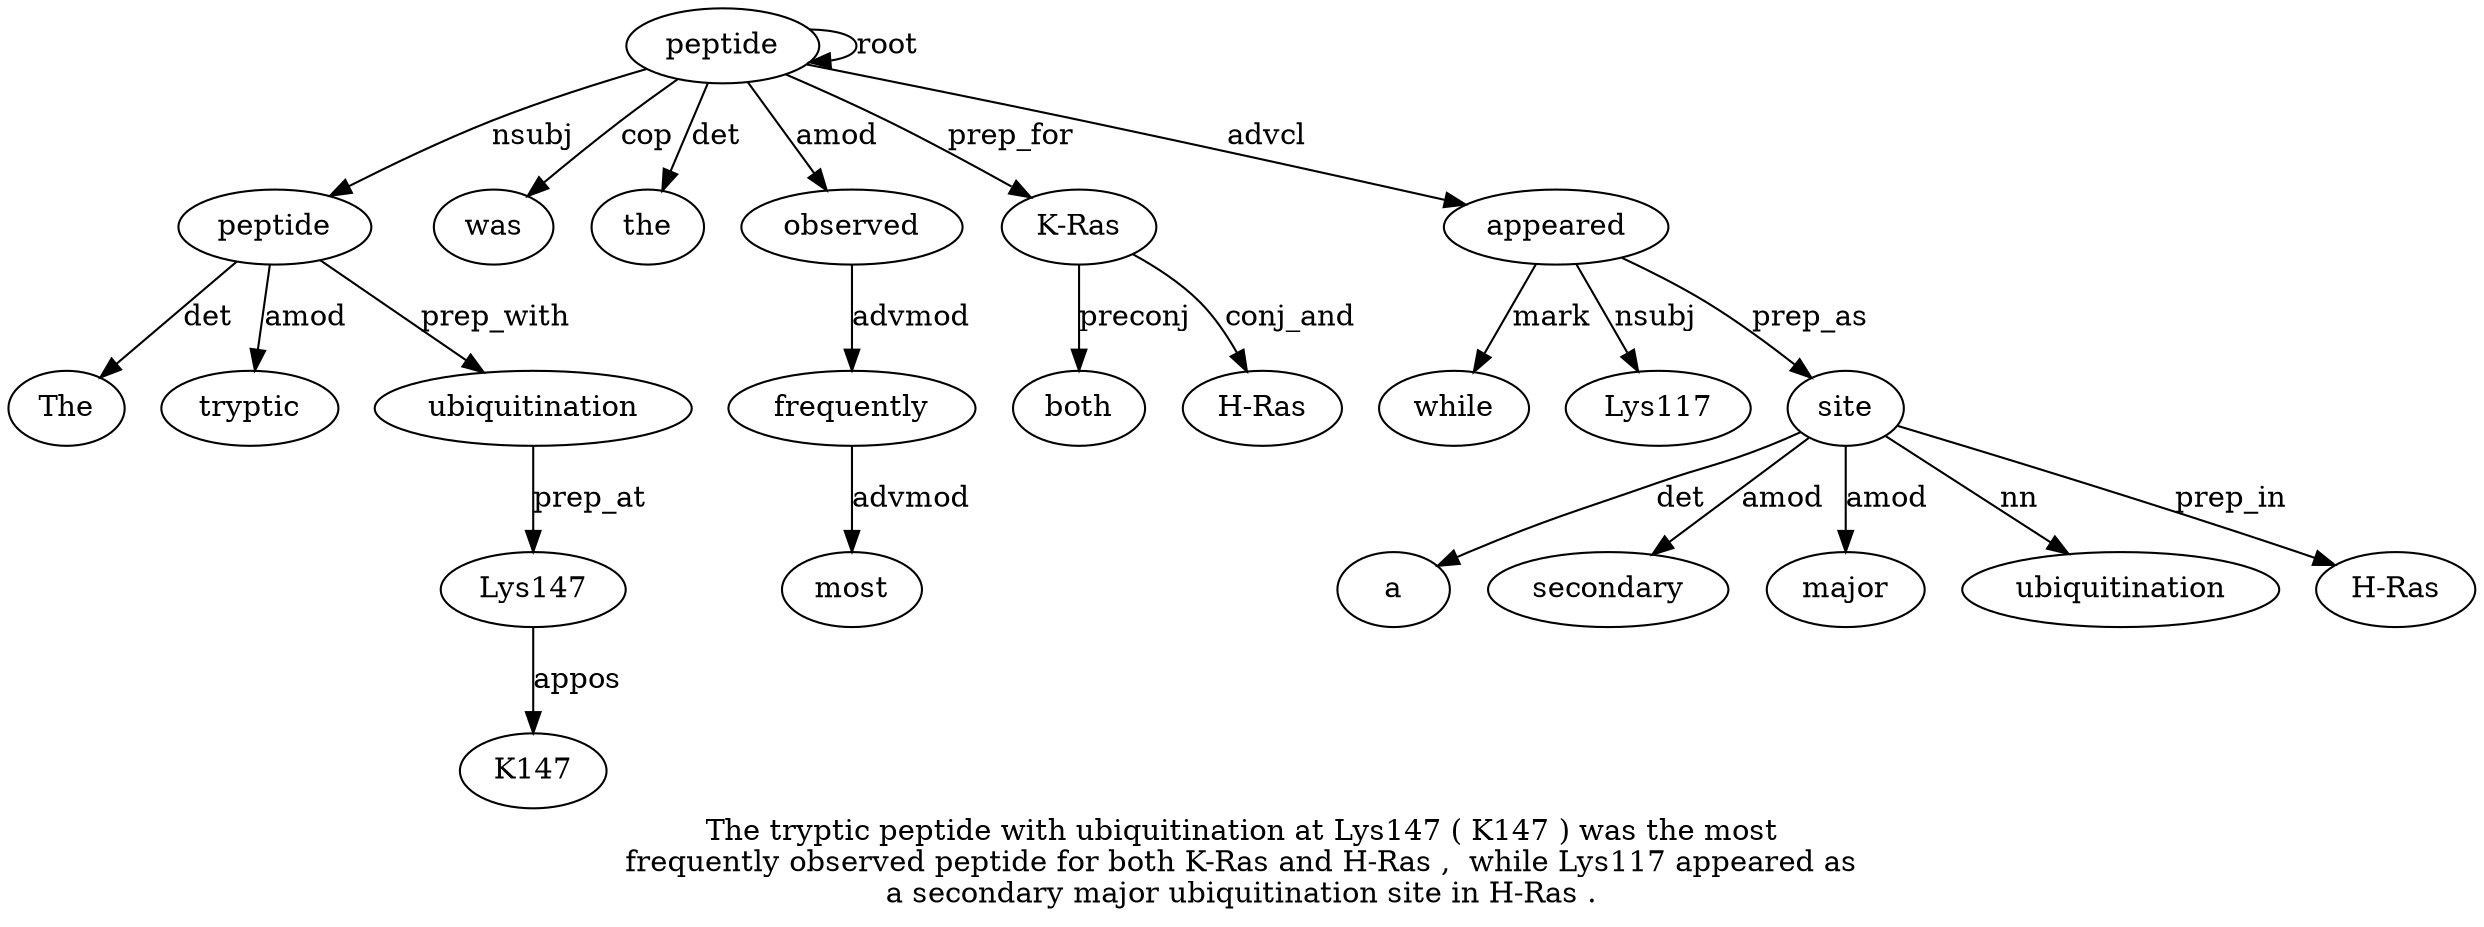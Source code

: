 digraph "The tryptic peptide with ubiquitination at Lys147 ( K147 ) was the most frequently observed peptide for both K-Ras and H-Ras ,  while Lys117 appeared as a secondary major ubiquitination site in H-Ras ." {
label="The tryptic peptide with ubiquitination at Lys147 ( K147 ) was the most
frequently observed peptide for both K-Ras and H-Ras ,  while Lys117 appeared as
a secondary major ubiquitination site in H-Ras .";
peptide3 [style=filled, fillcolor=white, label=peptide];
The1 [style=filled, fillcolor=white, label=The];
peptide3 -> The1  [label=det];
tryptic2 [style=filled, fillcolor=white, label=tryptic];
peptide3 -> tryptic2  [label=amod];
peptide16 [style=filled, fillcolor=white, label=peptide];
peptide16 -> peptide3  [label=nsubj];
ubiquitination5 [style=filled, fillcolor=white, label=ubiquitination];
peptide3 -> ubiquitination5  [label=prep_with];
Lys147 [style=filled, fillcolor=white, label=Lys147];
ubiquitination5 -> Lys147  [label=prep_at];
K1479 [style=filled, fillcolor=white, label=K147];
Lys147 -> K1479  [label=appos];
was11 [style=filled, fillcolor=white, label=was];
peptide16 -> was11  [label=cop];
the12 [style=filled, fillcolor=white, label=the];
peptide16 -> the12  [label=det];
frequently14 [style=filled, fillcolor=white, label=frequently];
most13 [style=filled, fillcolor=white, label=most];
frequently14 -> most13  [label=advmod];
observed15 [style=filled, fillcolor=white, label=observed];
observed15 -> frequently14  [label=advmod];
peptide16 -> observed15  [label=amod];
peptide16 -> peptide16  [label=root];
"K-Ras19" [style=filled, fillcolor=white, label="K-Ras"];
both18 [style=filled, fillcolor=white, label=both];
"K-Ras19" -> both18  [label=preconj];
peptide16 -> "K-Ras19"  [label=prep_for];
"H-Ras21" [style=filled, fillcolor=white, label="H-Ras"];
"K-Ras19" -> "H-Ras21"  [label=conj_and];
appeared25 [style=filled, fillcolor=white, label=appeared];
while23 [style=filled, fillcolor=white, label=while];
appeared25 -> while23  [label=mark];
Lys11724 [style=filled, fillcolor=white, label=Lys117];
appeared25 -> Lys11724  [label=nsubj];
peptide16 -> appeared25  [label=advcl];
site31 [style=filled, fillcolor=white, label=site];
a27 [style=filled, fillcolor=white, label=a];
site31 -> a27  [label=det];
secondary28 [style=filled, fillcolor=white, label=secondary];
site31 -> secondary28  [label=amod];
major29 [style=filled, fillcolor=white, label=major];
site31 -> major29  [label=amod];
ubiquitination30 [style=filled, fillcolor=white, label=ubiquitination];
site31 -> ubiquitination30  [label=nn];
appeared25 -> site31  [label=prep_as];
"H-Ras33" [style=filled, fillcolor=white, label="H-Ras"];
site31 -> "H-Ras33"  [label=prep_in];
}

